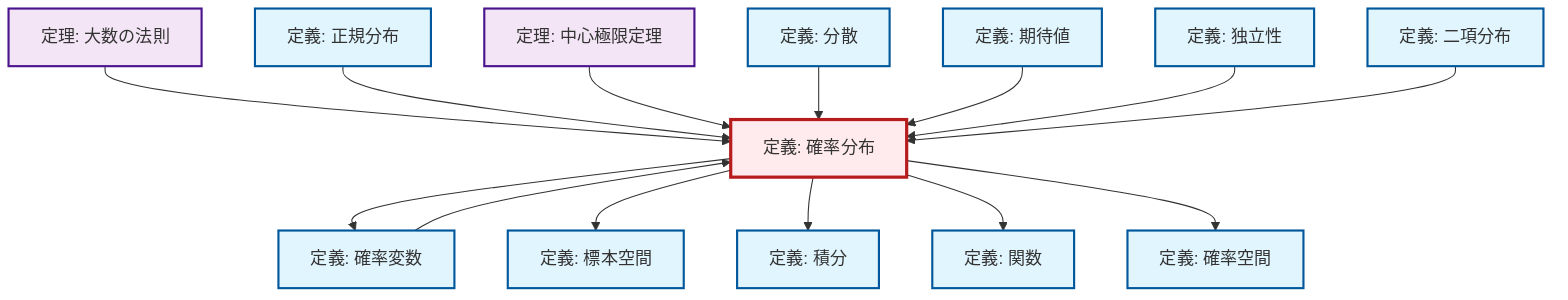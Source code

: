 graph TD
    classDef definition fill:#e1f5fe,stroke:#01579b,stroke-width:2px
    classDef theorem fill:#f3e5f5,stroke:#4a148c,stroke-width:2px
    classDef axiom fill:#fff3e0,stroke:#e65100,stroke-width:2px
    classDef example fill:#e8f5e9,stroke:#1b5e20,stroke-width:2px
    classDef current fill:#ffebee,stroke:#b71c1c,stroke-width:3px
    def-probability-distribution["定義: 確率分布"]:::definition
    def-binomial-distribution["定義: 二項分布"]:::definition
    def-sample-space["定義: 標本空間"]:::definition
    thm-law-of-large-numbers["定理: 大数の法則"]:::theorem
    def-function["定義: 関数"]:::definition
    def-random-variable["定義: 確率変数"]:::definition
    thm-central-limit["定理: 中心極限定理"]:::theorem
    def-variance["定義: 分散"]:::definition
    def-independence["定義: 独立性"]:::definition
    def-integral["定義: 積分"]:::definition
    def-expectation["定義: 期待値"]:::definition
    def-probability-space["定義: 確率空間"]:::definition
    def-normal-distribution["定義: 正規分布"]:::definition
    def-probability-distribution --> def-random-variable
    def-probability-distribution --> def-sample-space
    thm-law-of-large-numbers --> def-probability-distribution
    def-normal-distribution --> def-probability-distribution
    def-probability-distribution --> def-integral
    def-probability-distribution --> def-function
    thm-central-limit --> def-probability-distribution
    def-variance --> def-probability-distribution
    def-probability-distribution --> def-probability-space
    def-expectation --> def-probability-distribution
    def-independence --> def-probability-distribution
    def-binomial-distribution --> def-probability-distribution
    def-random-variable --> def-probability-distribution
    class def-probability-distribution current